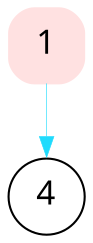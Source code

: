 
digraph G {
node [ fontname="Terminus", fontsize=16, width=0.5, height=0.5 ];

1 -> 4 [color="#1FDBFD", style="setlinewidth(0.3)" ];

/* Node attributes */

1 [ color="#ffe1e1", shape="box", style="filled,rounded", fillcolor="#ffe1e1", URL="/p/denethor/t/1", tooltip="REOPEN -  One problem with the precedence specifier techniq...", target="_top" ];


4 [ color="black", shape="ellipse", style="filled,rounded", fillcolor="white", URL="", tooltip="4", target="_top" ];

}
